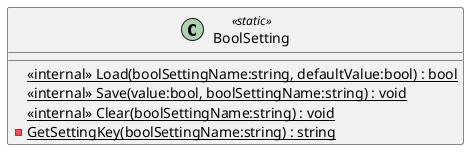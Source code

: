 @startuml
class BoolSetting <<static>> {
    <<internal>> {static} Load(boolSettingName:string, defaultValue:bool) : bool
    <<internal>> {static} Save(value:bool, boolSettingName:string) : void
    <<internal>> {static} Clear(boolSettingName:string) : void
    {static} - GetSettingKey(boolSettingName:string) : string
}
@enduml

